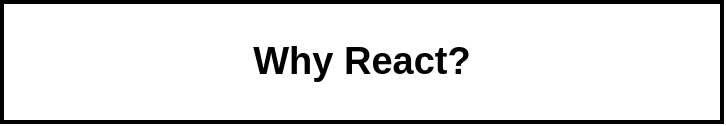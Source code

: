 <mxfile>
    <diagram id="abf40c51-50ac-0596-9bb7-4c8088948c1f" name="00 - react">
        <mxGraphModel dx="1060" dy="459" grid="1" gridSize="10" guides="1" tooltips="1" connect="1" arrows="1" fold="1" page="1" pageScale="1" pageWidth="1100" pageHeight="850" background="#ffffff" math="0" shadow="0">
            <root>
                <mxCell id="0"/>
                <mxCell id="1" parent="0"/>
                <mxCell id="2" value="Why React?" style="rounded=0;whiteSpace=wrap;html=1;shadow=0;labelBackgroundColor=none;strokeColor=#000000;strokeWidth=2;fillColor=#ffffff;fontSize=19;fontColor=#000000;align=center;fontStyle=1" parent="1" vertex="1">
                    <mxGeometry x="370" y="250" width="360" height="60" as="geometry"/>
                </mxCell>
            </root>
        </mxGraphModel>
    </diagram>
    <diagram id="aa705ff3-b404-13d0-36ba-35d2e2f81f45" name="02 - traditional">
        <mxGraphModel dx="1060" dy="459" grid="1" gridSize="10" guides="1" tooltips="1" connect="1" arrows="1" fold="1" page="1" pageScale="1" pageWidth="1100" pageHeight="850" background="#ffffff" math="0" shadow="0">
            <root>
                <mxCell id="0"/>
                <mxCell id="1" parent="0"/>
                <mxCell id="2" value="" style="strokeWidth=1;shadow=0;dashed=0;align=center;html=1;shape=mxgraph.mockup.containers.browserWindow;rSize=0;fillColor=#ffffff;strokeColor=#666666;mainText=,;recursiveResize=0;rounded=0;labelBackgroundColor=none;fontSize=18;fontColor=#000000;" parent="1" vertex="1">
                    <mxGeometry x="134" y="262" width="395" height="267" as="geometry"/>
                </mxCell>
                <mxCell id="3" value="Page 1" style="strokeWidth=1;shadow=0;dashed=0;align=center;html=1;shape=mxgraph.mockup.containers.anchor;fontSize=17;fontColor=#666666;align=left;" parent="2" vertex="1">
                    <mxGeometry x="60" y="12" width="110" height="26" as="geometry"/>
                </mxCell>
                <mxCell id="4" value="https://www.draw.io" style="strokeWidth=1;shadow=0;dashed=0;align=center;html=1;shape=mxgraph.mockup.containers.anchor;rSize=0;fontSize=17;fontColor=#666666;align=left;" parent="2" vertex="1">
                    <mxGeometry x="130" y="60" width="250" height="26" as="geometry"/>
                </mxCell>
                <mxCell id="5" value="Click Here to add Todo" style="rounded=0;whiteSpace=wrap;html=1;shadow=0;labelBackgroundColor=none;strokeColor=#000000;strokeWidth=2;fillColor=#ffffff;fontSize=18;fontColor=#000000;align=center;" parent="2" vertex="1">
                    <mxGeometry x="40" y="210" width="190" height="27" as="geometry"/>
                </mxCell>
                <mxCell id="6" value="My Application" style="text;html=1;strokeColor=none;fillColor=none;align=center;verticalAlign=middle;whiteSpace=wrap;rounded=0;shadow=0;labelBackgroundColor=none;fontSize=18;fontColor=#000000;fontStyle=1" parent="2" vertex="1">
                    <mxGeometry x="40" y="124" width="150" height="20" as="geometry"/>
                </mxCell>
                <mxCell id="7" value="Todo list" style="text;html=1;strokeColor=none;fillColor=none;align=center;verticalAlign=middle;whiteSpace=wrap;rounded=0;shadow=0;labelBackgroundColor=none;fontSize=13;fontColor=#000000;" parent="2" vertex="1">
                    <mxGeometry x="40" y="157" width="140" height="20" as="geometry"/>
                </mxCell>
                <mxCell id="16" style="edgeStyle=orthogonalEdgeStyle;rounded=0;html=1;exitX=0;exitY=0.25;startArrow=none;startFill=0;endArrow=classic;endFill=1;jettySize=auto;orthogonalLoop=1;strokeColor=#000000;strokeWidth=3;fontSize=20;fontColor=#000000;" parent="1" source="9" edge="1">
                    <mxGeometry relative="1" as="geometry">
                        <mxPoint x="530" y="356.4" as="targetPoint"/>
                    </mxGeometry>
                </mxCell>
                <mxCell id="18" style="edgeStyle=orthogonalEdgeStyle;rounded=0;html=1;exitX=0;exitY=0.75;entryX=1.015;entryY=0.788;entryPerimeter=0;startArrow=classic;startFill=1;endArrow=none;endFill=0;jettySize=auto;orthogonalLoop=1;strokeColor=#000000;strokeWidth=3;fontSize=20;fontColor=#000000;" parent="1" source="9" target="2" edge="1">
                    <mxGeometry relative="1" as="geometry"/>
                </mxCell>
                <mxCell id="21" style="edgeStyle=orthogonalEdgeStyle;rounded=0;html=1;exitX=1;exitY=0.75;entryX=0;entryY=0.75;startArrow=none;startFill=0;endArrow=classic;endFill=1;jettySize=auto;orthogonalLoop=1;strokeColor=#000000;strokeWidth=3;fontSize=20;fontColor=#000000;" parent="1" source="9" target="20" edge="1">
                    <mxGeometry relative="1" as="geometry"/>
                </mxCell>
                <mxCell id="9" value="Server" style="rounded=0;whiteSpace=wrap;html=1;shadow=0;labelBackgroundColor=none;strokeColor=#000000;strokeWidth=2;fillColor=#ffffff;fontSize=18;fontColor=#000000;align=center;" parent="1" vertex="1">
                    <mxGeometry x="750" y="299" width="100" height="231" as="geometry"/>
                </mxCell>
                <mxCell id="15" value="HTML Doc&lt;br&gt;JS Assets" style="rounded=0;whiteSpace=wrap;html=1;shadow=0;labelBackgroundColor=none;strokeColor=#000000;strokeWidth=2;fillColor=#ffffff;fontSize=13;fontColor=#000000;align=center;" parent="1" vertex="1">
                    <mxGeometry x="590" y="325" width="120" height="30" as="geometry"/>
                </mxCell>
                <mxCell id="19" value="Form submittal" style="rounded=0;whiteSpace=wrap;html=1;shadow=0;labelBackgroundColor=none;strokeColor=#000000;strokeWidth=2;fillColor=#ffffff;fontSize=13;fontColor=#000000;align=center;" parent="1" vertex="1">
                    <mxGeometry x="590" y="442" width="120" height="30" as="geometry"/>
                </mxCell>
                <mxCell id="20" value="Database" style="rounded=0;whiteSpace=wrap;html=1;shadow=0;labelBackgroundColor=none;strokeColor=#000000;strokeWidth=2;fillColor=#ffffff;fontSize=18;fontColor=#000000;align=center;" parent="1" vertex="1">
                    <mxGeometry x="920" y="299" width="100" height="231" as="geometry"/>
                </mxCell>
                <mxCell id="22" value="Traditional Architecture" style="text;html=1;strokeColor=#6c8ebf;fillColor=#dae8fc;align=center;verticalAlign=middle;whiteSpace=wrap;rounded=0;shadow=0;labelBackgroundColor=none;fontSize=19;fontColor=#000000;fontStyle=1" parent="1" vertex="1">
                    <mxGeometry x="450" y="210" width="290" height="30" as="geometry"/>
                </mxCell>
            </root>
        </mxGraphModel>
    </diagram>
    <diagram id="d800df99-8446-0823-6d91-2925f7ecea91" name="01 - arch">
        <mxGraphModel dx="1060" dy="459" grid="1" gridSize="10" guides="1" tooltips="1" connect="1" arrows="1" fold="1" page="1" pageScale="1" pageWidth="1100" pageHeight="850" background="#ffffff" math="0" shadow="0">
            <root>
                <mxCell id="0"/>
                <mxCell id="1" parent="0"/>
                <mxCell id="2" value="" style="strokeWidth=1;shadow=0;dashed=0;align=center;html=1;shape=mxgraph.mockup.containers.browserWindow;rSize=0;fillColor=#ffffff;strokeColor=#666666;mainText=,;recursiveResize=0;rounded=0;labelBackgroundColor=none;fontSize=18;fontColor=#000000;" parent="1" vertex="1">
                    <mxGeometry x="30" y="393" width="395" height="267" as="geometry"/>
                </mxCell>
                <mxCell id="3" value="Page 1" style="strokeWidth=1;shadow=0;dashed=0;align=center;html=1;shape=mxgraph.mockup.containers.anchor;fontSize=17;fontColor=#666666;align=left;" parent="2" vertex="1">
                    <mxGeometry x="60" y="12" width="110" height="26" as="geometry"/>
                </mxCell>
                <mxCell id="4" value="https://www.draw.io" style="strokeWidth=1;shadow=0;dashed=0;align=center;html=1;shape=mxgraph.mockup.containers.anchor;rSize=0;fontSize=17;fontColor=#666666;align=left;" parent="2" vertex="1">
                    <mxGeometry x="130" y="60" width="250" height="26" as="geometry"/>
                </mxCell>
                <mxCell id="19" value="Click Here to Enter" style="rounded=0;whiteSpace=wrap;html=1;shadow=0;labelBackgroundColor=none;strokeColor=#000000;strokeWidth=2;fillColor=#ffffff;fontSize=18;fontColor=#000000;align=center;" parent="2" vertex="1">
                    <mxGeometry x="40" y="210" width="190" height="27" as="geometry"/>
                </mxCell>
                <mxCell id="20" value="Lottery Contract!" style="text;html=1;strokeColor=none;fillColor=none;align=center;verticalAlign=middle;whiteSpace=wrap;rounded=0;shadow=0;labelBackgroundColor=none;fontSize=18;fontColor=#000000;fontStyle=1" parent="2" vertex="1">
                    <mxGeometry x="40" y="124" width="150" height="20" as="geometry"/>
                </mxCell>
                <mxCell id="27" value="Enter to win big money!" style="text;html=1;strokeColor=none;fillColor=none;align=center;verticalAlign=middle;whiteSpace=wrap;rounded=0;shadow=0;labelBackgroundColor=none;fontSize=13;fontColor=#000000;" parent="2" vertex="1">
                    <mxGeometry x="40" y="157" width="140" height="20" as="geometry"/>
                </mxCell>
                <mxCell id="28" value="&lt;div&gt;web3&lt;/div&gt;" style="rounded=0;whiteSpace=wrap;html=1;shadow=0;labelBackgroundColor=none;strokeColor=#000000;strokeWidth=2;fillColor=#ffffff;fontSize=18;fontColor=#000000;align=center;" parent="2" vertex="1">
                    <mxGeometry x="300" y="194" width="95" height="37" as="geometry"/>
                </mxCell>
                <mxCell id="16" style="edgeStyle=orthogonalEdgeStyle;rounded=0;html=1;exitX=0;exitY=0.5;entryX=1.008;entryY=0.251;entryPerimeter=0;startArrow=none;startFill=0;endArrow=classic;endFill=1;jettySize=auto;orthogonalLoop=1;strokeColor=#000000;strokeWidth=3;fontSize=18;fontColor=#000000;" parent="1" source="8" target="2" edge="1">
                    <mxGeometry relative="1" as="geometry"/>
                </mxCell>
                <mxCell id="8" value="Server" style="rounded=0;whiteSpace=wrap;html=1;shadow=0;labelBackgroundColor=none;strokeColor=#000000;strokeWidth=2;fillColor=#ffffff;fontSize=18;fontColor=#000000;align=center;" parent="1" vertex="1">
                    <mxGeometry x="690" y="430" width="140" height="60" as="geometry"/>
                </mxCell>
                <mxCell id="18" value="Ethereum Network" style="rounded=0;whiteSpace=wrap;html=1;shadow=0;labelBackgroundColor=none;strokeColor=#000000;strokeWidth=2;fillColor=#ffffff;fontSize=18;fontColor=#000000;align=center;" parent="1" vertex="1">
                    <mxGeometry x="690" y="575" width="140" height="60" as="geometry"/>
                </mxCell>
                <mxCell id="22" style="edgeStyle=orthogonalEdgeStyle;rounded=0;html=1;exitX=1;exitY=0.5;startArrow=none;startFill=0;endArrow=classic;endFill=1;jettySize=auto;orthogonalLoop=1;strokeColor=#000000;strokeWidth=3;fontSize=18;fontColor=#000000;" parent="1" source="21" target="18" edge="1">
                    <mxGeometry relative="1" as="geometry"/>
                </mxCell>
                <mxCell id="24" value="Transaction" style="text;html=1;resizable=0;points=[];align=center;verticalAlign=middle;labelBackgroundColor=#ffffff;fontSize=13;fontColor=#000000;" parent="22" vertex="1" connectable="0">
                    <mxGeometry x="0.002" y="-8" relative="1" as="geometry">
                        <mxPoint x="-6" y="1" as="offset"/>
                    </mxGeometry>
                </mxCell>
                <mxCell id="21" value="Metamask&lt;div&gt;&lt;br&gt;&lt;/div&gt;&lt;div&gt;&lt;br&gt;&lt;/div&gt;" style="rounded=0;whiteSpace=wrap;html=1;shadow=0;labelBackgroundColor=none;strokeColor=#000000;strokeWidth=2;fillColor=#ffffff;fontSize=18;fontColor=#000000;align=center;" parent="1" vertex="1">
                    <mxGeometry x="425" y="570" width="145" height="70" as="geometry"/>
                </mxCell>
                <mxCell id="23" value="Public/Private Keys" style="rounded=0;whiteSpace=wrap;html=1;shadow=0;labelBackgroundColor=none;strokeColor=#6c8ebf;strokeWidth=2;fillColor=#dae8fc;fontSize=13;fontColor=#000000;align=center;" parent="1" vertex="1">
                    <mxGeometry x="438" y="610" width="120" height="20" as="geometry"/>
                </mxCell>
                <mxCell id="26" value="HTML Doc&lt;br&gt;JS Assets" style="rounded=0;whiteSpace=wrap;html=1;shadow=0;labelBackgroundColor=none;strokeColor=#000000;strokeWidth=2;fillColor=#ffffff;fontSize=13;fontColor=#000000;align=center;" parent="1" vertex="1">
                    <mxGeometry x="510" y="428" width="120" height="30" as="geometry"/>
                </mxCell>
                <mxCell id="29" value="Ethereum Architecture" style="text;html=1;strokeColor=#6c8ebf;fillColor=#dae8fc;align=center;verticalAlign=middle;whiteSpace=wrap;rounded=0;shadow=0;labelBackgroundColor=none;fontSize=19;fontColor=#000000;fontStyle=1" parent="1" vertex="1">
                    <mxGeometry x="370" y="350" width="290" height="30" as="geometry"/>
                </mxCell>
                <mxCell id="30" value="Reading from the block chain can be done on the server" style="text;html=1;strokeColor=none;fillColor=none;align=center;verticalAlign=middle;whiteSpace=wrap;rounded=0;shadow=0;labelBackgroundColor=none;fontSize=19;fontColor=#000000;fontStyle=2" parent="1" vertex="1">
                    <mxGeometry x="850" y="438" width="132" height="30" as="geometry"/>
                </mxCell>
                <mxCell id="31" value="Writing data to blockchain *must* be done from the client" style="text;html=1;strokeColor=none;fillColor=none;align=center;verticalAlign=middle;whiteSpace=wrap;rounded=0;shadow=0;labelBackgroundColor=none;fontSize=19;fontColor=#000000;fontStyle=2" parent="1" vertex="1">
                    <mxGeometry x="500" y="660" width="266" height="30" as="geometry"/>
                </mxCell>
            </root>
        </mxGraphModel>
    </diagram>
    <diagram id="c4b35f6a-55ff-1e3d-aedb-c3ee9104c923" name="04 - appendix">
        <mxGraphModel dx="1060" dy="459" grid="1" gridSize="10" guides="1" tooltips="1" connect="1" arrows="1" fold="1" page="1" pageScale="1" pageWidth="1100" pageHeight="850" background="#ffffff" math="0" shadow="0">
            <root>
                <mxCell id="0"/>
                <mxCell id="1" parent="0"/>
                <mxCell id="4" style="edgeStyle=orthogonalEdgeStyle;rounded=0;html=1;exitX=0.5;exitY=1;startArrow=none;startFill=0;endArrow=classic;endFill=1;jettySize=auto;orthogonalLoop=1;strokeColor=#000000;strokeWidth=3;fontSize=20;fontColor=#000000;" parent="1" source="2" target="3" edge="1">
                    <mxGeometry relative="1" as="geometry"/>
                </mxCell>
                <mxCell id="2" value="Not familiar with React?" style="rounded=0;whiteSpace=wrap;html=1;shadow=0;labelBackgroundColor=none;strokeColor=#000000;strokeWidth=2;fillColor=#ffffff;fontSize=20;fontColor=#000000;align=center;fontStyle=1" parent="1" vertex="1">
                    <mxGeometry x="390" y="230" width="320" height="60" as="geometry"/>
                </mxCell>
                <mxCell id="3" value="Go to the appendix section at the end of the course and get a quick introduction" style="rounded=0;whiteSpace=wrap;html=1;shadow=0;labelBackgroundColor=none;strokeColor=#000000;strokeWidth=2;fillColor=#ffffff;fontSize=20;fontColor=#000000;align=center;fontStyle=1" parent="1" vertex="1">
                    <mxGeometry x="370" y="340" width="360" height="110" as="geometry"/>
                </mxCell>
            </root>
        </mxGraphModel>
    </diagram>
    <diagram id="90cad8df-1245-28db-6a00-687256755c5a" name="05 - lottery">
        <mxGraphModel dx="1060" dy="459" grid="1" gridSize="10" guides="1" tooltips="1" connect="1" arrows="1" fold="1" page="1" pageScale="1" pageWidth="1100" pageHeight="850" background="#ffffff" math="0" shadow="0">
            <root>
                <mxCell id="0"/>
                <mxCell id="1" parent="0"/>
                <mxCell id="2" value="" style="strokeWidth=1;shadow=0;dashed=0;align=center;html=1;shape=mxgraph.mockup.containers.browserWindow;rSize=0;fillColor=#ffffff;strokeColor=#666666;mainText=,;recursiveResize=0;rounded=0;labelBackgroundColor=none;fontSize=18;fontColor=#000000;" parent="1" vertex="1">
                    <mxGeometry x="280" y="212" width="510" height="428" as="geometry"/>
                </mxCell>
                <mxCell id="3" value="Page 1" style="strokeWidth=1;shadow=0;dashed=0;align=center;html=1;shape=mxgraph.mockup.containers.anchor;fontSize=17;fontColor=#666666;align=left;" parent="2" vertex="1">
                    <mxGeometry x="60" y="12" width="110" height="26" as="geometry"/>
                </mxCell>
                <mxCell id="4" value="https://www.draw.io" style="strokeWidth=1;shadow=0;dashed=0;align=center;html=1;shape=mxgraph.mockup.containers.anchor;rSize=0;fontSize=17;fontColor=#666666;align=left;" parent="2" vertex="1">
                    <mxGeometry x="130" y="60" width="250" height="26" as="geometry"/>
                </mxCell>
                <mxCell id="6" value="Lottery Contract!" style="text;html=1;strokeColor=none;fillColor=none;align=center;verticalAlign=middle;whiteSpace=wrap;rounded=0;shadow=0;labelBackgroundColor=none;fontSize=18;fontColor=#000000;fontStyle=1" parent="2" vertex="1">
                    <mxGeometry x="40" y="124" width="150" height="20" as="geometry"/>
                </mxCell>
                <mxCell id="7" value="This contract is managed by 0x018ab8e8c991" style="text;html=1;strokeColor=none;fillColor=none;align=left;verticalAlign=middle;whiteSpace=wrap;rounded=0;shadow=0;labelBackgroundColor=none;fontSize=13;fontColor=#000000;" parent="2" vertex="1">
                    <mxGeometry x="38" y="157" width="280" height="20" as="geometry"/>
                </mxCell>
                <mxCell id="9" value="There are currently 12 people entered, competing to win 3.395 ether!" style="text;html=1;strokeColor=none;fillColor=none;align=left;verticalAlign=middle;whiteSpace=wrap;rounded=0;shadow=0;labelBackgroundColor=none;fontSize=13;fontColor=#000000;" parent="2" vertex="1">
                    <mxGeometry x="40" y="180" width="310" height="20" as="geometry"/>
                </mxCell>
                <mxCell id="10" value="Want to try your luck?" style="text;html=1;strokeColor=none;fillColor=none;align=left;verticalAlign=middle;whiteSpace=wrap;rounded=0;shadow=0;labelBackgroundColor=none;fontSize=13;fontColor=#000000;fontStyle=1" parent="2" vertex="1">
                    <mxGeometry x="40" y="218" width="310" height="20" as="geometry"/>
                </mxCell>
                <mxCell id="11" value="Amount of ether to enter" style="text;html=1;strokeColor=none;fillColor=none;align=left;verticalAlign=middle;whiteSpace=wrap;rounded=0;shadow=0;labelBackgroundColor=none;fontSize=13;fontColor=#000000;" parent="2" vertex="1">
                    <mxGeometry x="60" y="248" width="150" height="20" as="geometry"/>
                </mxCell>
                <mxCell id="12" value="1.0" style="rounded=0;whiteSpace=wrap;html=1;shadow=0;labelBackgroundColor=none;strokeColor=#000000;strokeWidth=2;fillColor=#ffffff;fontSize=13;fontColor=#000000;align=left;" parent="2" vertex="1">
                    <mxGeometry x="210" y="248" width="100" height="22" as="geometry"/>
                </mxCell>
                <mxCell id="13" value="Enter" style="rounded=0;whiteSpace=wrap;html=1;shadow=0;labelBackgroundColor=none;strokeColor=#000000;strokeWidth=2;fillColor=#ffffff;fontSize=13;fontColor=#000000;align=center;fontStyle=1" parent="2" vertex="1">
                    <mxGeometry x="60" y="278" width="100" height="22" as="geometry"/>
                </mxCell>
                <mxCell id="14" value="Time to pick a winner?" style="text;html=1;strokeColor=none;fillColor=none;align=left;verticalAlign=middle;whiteSpace=wrap;rounded=0;shadow=0;labelBackgroundColor=none;fontSize=13;fontColor=#000000;fontStyle=1" parent="2" vertex="1">
                    <mxGeometry x="40" y="318" width="310" height="20" as="geometry"/>
                </mxCell>
                <mxCell id="16" value="Pick Winner" style="rounded=0;whiteSpace=wrap;html=1;shadow=0;labelBackgroundColor=none;strokeColor=#000000;strokeWidth=2;fillColor=#ffffff;fontSize=13;fontColor=#000000;align=center;fontStyle=1" parent="2" vertex="1">
                    <mxGeometry x="60" y="348" width="100" height="22" as="geometry"/>
                </mxCell>
                <mxCell id="17" value="0xef188ba75737 has won!" style="text;html=1;strokeColor=none;fillColor=none;align=center;verticalAlign=middle;whiteSpace=wrap;rounded=0;shadow=0;labelBackgroundColor=none;fontSize=13;fontColor=#000000;fontStyle=1" parent="2" vertex="1">
                    <mxGeometry x="38" y="388" width="162" height="20" as="geometry"/>
                </mxCell>
            </root>
        </mxGraphModel>
    </diagram>
    <diagram name="05 - anno" id="37f09baf-65a2-4ad7-6f9c-43669b127f20">
        <mxGraphModel dx="1060" dy="459" grid="1" gridSize="10" guides="1" tooltips="1" connect="1" arrows="1" fold="1" page="1" pageScale="1" pageWidth="1100" pageHeight="850" background="#ffffff" math="0" shadow="0">
            <root>
                <mxCell id="0"/>
                <mxCell id="1" parent="0"/>
                <mxCell id="2" value="" style="strokeWidth=1;shadow=0;dashed=0;align=center;html=1;shape=mxgraph.mockup.containers.browserWindow;rSize=0;fillColor=#ffffff;strokeColor=#666666;mainText=,;recursiveResize=0;rounded=0;labelBackgroundColor=none;fontSize=18;fontColor=#000000;" parent="1" vertex="1">
                    <mxGeometry x="365" y="216" width="510" height="428" as="geometry"/>
                </mxCell>
                <mxCell id="3" value="Page 1" style="strokeWidth=1;shadow=0;dashed=0;align=center;html=1;shape=mxgraph.mockup.containers.anchor;fontSize=17;fontColor=#666666;align=left;" parent="2" vertex="1">
                    <mxGeometry x="60" y="12" width="110" height="26" as="geometry"/>
                </mxCell>
                <mxCell id="4" value="https://www.draw.io" style="strokeWidth=1;shadow=0;dashed=0;align=center;html=1;shape=mxgraph.mockup.containers.anchor;rSize=0;fontSize=17;fontColor=#666666;align=left;" parent="2" vertex="1">
                    <mxGeometry x="130" y="60" width="250" height="26" as="geometry"/>
                </mxCell>
                <mxCell id="5" value="Lottery Contract!" style="text;html=1;strokeColor=none;fillColor=none;align=center;verticalAlign=middle;whiteSpace=wrap;rounded=0;shadow=0;labelBackgroundColor=none;fontSize=18;fontColor=#000000;fontStyle=1" parent="2" vertex="1">
                    <mxGeometry x="40" y="124" width="150" height="20" as="geometry"/>
                </mxCell>
                <mxCell id="6" value="This contract is managed by 0x018ab8e8c991" style="text;html=1;strokeColor=none;fillColor=none;align=left;verticalAlign=middle;whiteSpace=wrap;rounded=0;shadow=0;labelBackgroundColor=none;fontSize=13;fontColor=#000000;" parent="2" vertex="1">
                    <mxGeometry x="38" y="157" width="280" height="20" as="geometry"/>
                </mxCell>
                <mxCell id="7" value="There are currently 12 people entered, competing to win 3.395 ether!" style="text;html=1;strokeColor=none;fillColor=none;align=left;verticalAlign=middle;whiteSpace=wrap;rounded=0;shadow=0;labelBackgroundColor=none;fontSize=13;fontColor=#000000;" parent="2" vertex="1">
                    <mxGeometry x="40" y="180" width="310" height="20" as="geometry"/>
                </mxCell>
                <mxCell id="8" value="Want to try your luck?" style="text;html=1;strokeColor=none;fillColor=none;align=left;verticalAlign=middle;whiteSpace=wrap;rounded=0;shadow=0;labelBackgroundColor=none;fontSize=13;fontColor=#000000;fontStyle=1" parent="2" vertex="1">
                    <mxGeometry x="40" y="218" width="310" height="20" as="geometry"/>
                </mxCell>
                <mxCell id="9" value="Amount of ether to enter" style="text;html=1;strokeColor=none;fillColor=none;align=left;verticalAlign=middle;whiteSpace=wrap;rounded=0;shadow=0;labelBackgroundColor=none;fontSize=13;fontColor=#000000;" parent="2" vertex="1">
                    <mxGeometry x="60" y="248" width="150" height="20" as="geometry"/>
                </mxCell>
                <mxCell id="10" value="1.0" style="rounded=0;whiteSpace=wrap;html=1;shadow=0;labelBackgroundColor=none;strokeColor=#000000;strokeWidth=2;fillColor=#ffffff;fontSize=13;fontColor=#000000;align=left;" parent="2" vertex="1">
                    <mxGeometry x="210" y="248" width="100" height="22" as="geometry"/>
                </mxCell>
                <mxCell id="11" value="Enter" style="rounded=0;whiteSpace=wrap;html=1;shadow=0;labelBackgroundColor=none;strokeColor=#000000;strokeWidth=2;fillColor=#ffffff;fontSize=13;fontColor=#000000;align=center;fontStyle=1" parent="2" vertex="1">
                    <mxGeometry x="60" y="278" width="100" height="22" as="geometry"/>
                </mxCell>
                <mxCell id="12" value="Time to pick a winner?" style="text;html=1;strokeColor=none;fillColor=none;align=left;verticalAlign=middle;whiteSpace=wrap;rounded=0;shadow=0;labelBackgroundColor=none;fontSize=13;fontColor=#000000;fontStyle=1" parent="2" vertex="1">
                    <mxGeometry x="40" y="318" width="310" height="20" as="geometry"/>
                </mxCell>
                <mxCell id="13" value="Pick Winner" style="rounded=0;whiteSpace=wrap;html=1;shadow=0;labelBackgroundColor=none;strokeColor=#000000;strokeWidth=2;fillColor=#ffffff;fontSize=13;fontColor=#000000;align=center;fontStyle=1" parent="2" vertex="1">
                    <mxGeometry x="60" y="348" width="100" height="22" as="geometry"/>
                </mxCell>
                <mxCell id="14" value="0xef188ba75737 has won!" style="text;html=1;strokeColor=none;fillColor=none;align=center;verticalAlign=middle;whiteSpace=wrap;rounded=0;shadow=0;labelBackgroundColor=none;fontSize=13;fontColor=#000000;fontStyle=1" parent="2" vertex="1">
                    <mxGeometry x="38" y="388" width="162" height="20" as="geometry"/>
                </mxCell>
                <mxCell id="16" style="edgeStyle=orthogonalEdgeStyle;rounded=0;html=1;exitX=1;exitY=0.5;entryX=0;entryY=0.25;startArrow=none;startFill=0;endArrow=classic;endFill=1;jettySize=auto;orthogonalLoop=1;strokeColor=#000000;strokeWidth=3;fontSize=13;fontColor=#000000;" parent="1" source="15" target="7" edge="1">
                    <mxGeometry relative="1" as="geometry"/>
                </mxCell>
                <mxCell id="15" value="Retrieve information through calls to the contract" style="text;html=1;strokeColor=none;fillColor=none;align=center;verticalAlign=middle;whiteSpace=wrap;rounded=0;shadow=0;labelBackgroundColor=none;fontSize=13;fontColor=#FF0000;" parent="1" vertex="1">
                    <mxGeometry x="235" y="330" width="100" height="61" as="geometry"/>
                </mxCell>
                <mxCell id="18" style="edgeStyle=orthogonalEdgeStyle;rounded=0;html=1;exitX=1;exitY=0.5;entryX=0;entryY=0.5;startArrow=none;startFill=0;endArrow=classic;endFill=1;jettySize=auto;orthogonalLoop=1;strokeColor=#000000;strokeWidth=3;fontSize=13;fontColor=#000000;" parent="1" source="17" target="11" edge="1">
                    <mxGeometry relative="1" as="geometry"/>
                </mxCell>
                <mxCell id="17" value="'Send' to the 'enter' function" style="text;html=1;strokeColor=none;fillColor=none;align=center;verticalAlign=middle;whiteSpace=wrap;rounded=0;shadow=0;labelBackgroundColor=none;fontSize=13;fontColor=#FF0000;" parent="1" vertex="1">
                    <mxGeometry x="225" y="430" width="100" height="61" as="geometry"/>
                </mxCell>
                <mxCell id="20" style="edgeStyle=orthogonalEdgeStyle;rounded=0;html=1;exitX=1;exitY=0.5;entryX=0;entryY=0.5;startArrow=none;startFill=0;endArrow=classic;endFill=1;jettySize=auto;orthogonalLoop=1;strokeColor=#000000;strokeWidth=3;fontSize=13;fontColor=#000000;" parent="1" source="19" target="13" edge="1">
                    <mxGeometry relative="1" as="geometry"/>
                </mxCell>
                <mxCell id="19" value="'Send' to the 'pickWinner' function" style="text;html=1;strokeColor=none;fillColor=none;align=center;verticalAlign=middle;whiteSpace=wrap;rounded=0;shadow=0;labelBackgroundColor=none;fontSize=13;fontColor=#FF0000;" parent="1" vertex="1">
                    <mxGeometry x="225" y="505" width="100" height="61" as="geometry"/>
                </mxCell>
                <mxCell id="22" style="edgeStyle=orthogonalEdgeStyle;rounded=0;html=1;exitX=1;exitY=0.5;entryX=0;entryY=0.5;startArrow=none;startFill=0;endArrow=classic;endFill=1;jettySize=auto;orthogonalLoop=1;strokeColor=#000000;strokeWidth=3;fontSize=13;fontColor=#000000;" parent="1" source="21" target="14" edge="1">
                    <mxGeometry relative="1" as="geometry"/>
                </mxCell>
                <mxCell id="21" value="Status text area" style="text;html=1;strokeColor=none;fillColor=none;align=center;verticalAlign=middle;whiteSpace=wrap;rounded=0;shadow=0;labelBackgroundColor=none;fontSize=13;fontColor=#FF0000;" parent="1" vertex="1">
                    <mxGeometry x="235" y="583" width="100" height="61" as="geometry"/>
                </mxCell>
            </root>
        </mxGraphModel>
    </diagram>
    <diagram id="2c502750-e113-0e77-9657-3a4d369d8f7b" name="06 - injected web3">
        <mxGraphModel dx="1060" dy="459" grid="1" gridSize="10" guides="1" tooltips="1" connect="1" arrows="1" fold="1" page="1" pageScale="1" pageWidth="1100" pageHeight="850" background="#ffffff" math="0" shadow="0">
            <root>
                <mxCell id="0"/>
                <mxCell id="1" parent="0"/>
                <mxCell id="2" value="" style="strokeWidth=1;shadow=0;dashed=0;align=center;html=1;shape=mxgraph.mockup.containers.browserWindow;rSize=0;fillColor=#ffffff;strokeColor=#666666;mainText=,;recursiveResize=0;rounded=0;labelBackgroundColor=none;fontSize=13;fontColor=#FF0000;" parent="1" vertex="1">
                    <mxGeometry x="90" y="131" width="290" height="379" as="geometry"/>
                </mxCell>
                <mxCell id="3" value="Page 1" style="strokeWidth=1;shadow=0;dashed=0;align=center;html=1;shape=mxgraph.mockup.containers.anchor;fontSize=17;fontColor=#666666;align=left;" parent="2" vertex="1">
                    <mxGeometry x="60" y="12" width="110" height="26" as="geometry"/>
                </mxCell>
                <mxCell id="4" value="https://www.draw.io" style="strokeWidth=1;shadow=0;dashed=0;align=center;html=1;shape=mxgraph.mockup.containers.anchor;rSize=0;fontSize=17;fontColor=#666666;align=left;" parent="2" vertex="1">
                    <mxGeometry x="130" y="60" width="250" height="26" as="geometry"/>
                </mxCell>
                <mxCell id="8" style="edgeStyle=orthogonalEdgeStyle;rounded=0;html=1;exitX=0;exitY=0.5;entryX=1;entryY=0.5;startArrow=none;startFill=0;endArrow=classic;endFill=1;jettySize=auto;orthogonalLoop=1;strokeColor=#000000;strokeWidth=3;fontSize=20;fontColor=#000000;" parent="1" source="5" target="6" edge="1">
                    <mxGeometry relative="1" as="geometry"/>
                </mxCell>
                <mxCell id="5" value="Metamask" style="rounded=0;whiteSpace=wrap;html=1;shadow=0;labelBackgroundColor=none;strokeColor=#000000;strokeWidth=2;fillColor=#ffffff;fontSize=20;fontColor=#000000;align=center;" parent="1" vertex="1">
                    <mxGeometry x="650" y="257" width="160" height="89" as="geometry"/>
                </mxCell>
                <mxCell id="10" style="edgeStyle=orthogonalEdgeStyle;rounded=0;html=1;exitX=0;exitY=0.5;entryX=1;entryY=0.5;startArrow=none;startFill=0;endArrow=classic;endFill=1;jettySize=auto;orthogonalLoop=1;strokeColor=#000000;strokeWidth=3;fontSize=20;fontColor=#000000;" parent="1" source="6" edge="1">
                    <mxGeometry relative="1" as="geometry">
                        <mxPoint x="350" y="301.8" as="targetPoint"/>
                    </mxGeometry>
                </mxCell>
                <mxCell id="6" value="&lt;br&gt;&lt;br&gt;web3 v0.20" style="rounded=0;whiteSpace=wrap;html=1;shadow=0;labelBackgroundColor=none;strokeColor=#000000;strokeWidth=2;fillColor=#ffffff;fontSize=20;fontColor=#000000;align=center;" parent="1" vertex="1">
                    <mxGeometry x="440" y="257" width="160" height="89" as="geometry"/>
                </mxCell>
                <mxCell id="11" value="Rinkeby" style="rounded=0;whiteSpace=wrap;html=1;shadow=0;labelBackgroundColor=none;strokeColor=#000000;strokeWidth=2;fillColor=#ffffff;fontSize=20;fontColor=#000000;align=center;" parent="1" vertex="1">
                    <mxGeometry x="440" y="126" width="160" height="65" as="geometry"/>
                </mxCell>
                <mxCell id="13" style="edgeStyle=orthogonalEdgeStyle;rounded=0;html=1;exitX=0.5;exitY=0;startArrow=none;startFill=0;endArrow=classic;endFill=1;jettySize=auto;orthogonalLoop=1;strokeColor=#000000;strokeWidth=3;fontSize=20;fontColor=#000000;" parent="1" source="12" target="11" edge="1">
                    <mxGeometry relative="1" as="geometry"/>
                </mxCell>
                <mxCell id="12" value="Provider" style="rounded=0;whiteSpace=wrap;html=1;shadow=0;labelBackgroundColor=none;strokeColor=#000000;strokeWidth=2;fillColor=#ffffff;fontSize=20;fontColor=#000000;align=center;" parent="1" vertex="1">
                    <mxGeometry x="460" y="257" width="120" height="44" as="geometry"/>
                </mxCell>
                <mxCell id="16" style="edgeStyle=orthogonalEdgeStyle;rounded=0;html=1;exitX=0;exitY=0.5;entryX=1;entryY=0.5;startArrow=none;startFill=0;endArrow=classic;endFill=1;jettySize=auto;orthogonalLoop=1;strokeColor=#000000;strokeWidth=3;fontSize=20;fontColor=#000000;" parent="1" source="14" target="15" edge="1">
                    <mxGeometry relative="1" as="geometry"/>
                </mxCell>
                <mxCell id="14" value="Our App" style="rounded=0;whiteSpace=wrap;html=1;shadow=0;labelBackgroundColor=none;strokeColor=#000000;strokeWidth=2;fillColor=#ffffff;fontSize=20;fontColor=#000000;align=center;" parent="1" vertex="1">
                    <mxGeometry x="650" y="401" width="160" height="89" as="geometry"/>
                </mxCell>
                <mxCell id="17" style="edgeStyle=orthogonalEdgeStyle;rounded=0;html=1;exitX=0;exitY=0.5;entryX=0.93;entryY=0.828;entryPerimeter=0;startArrow=none;startFill=0;endArrow=classic;endFill=1;jettySize=auto;orthogonalLoop=1;strokeColor=#000000;strokeWidth=3;fontSize=20;fontColor=#000000;" parent="1" source="15" target="2" edge="1">
                    <mxGeometry relative="1" as="geometry"/>
                </mxCell>
                <mxCell id="15" value="&lt;br&gt;&lt;br&gt;web3 v1.0" style="rounded=0;whiteSpace=wrap;html=1;shadow=0;labelBackgroundColor=none;strokeColor=#000000;strokeWidth=2;fillColor=#ffffff;fontSize=20;fontColor=#000000;align=center;" parent="1" vertex="1">
                    <mxGeometry x="440" y="401" width="160" height="89" as="geometry"/>
                </mxCell>
                <mxCell id="20" style="edgeStyle=orthogonalEdgeStyle;rounded=0;html=1;exitX=0.5;exitY=0;entryX=1;entryY=0.5;startArrow=none;startFill=0;endArrow=classic;endFill=1;jettySize=auto;orthogonalLoop=1;strokeColor=#000000;strokeWidth=3;fontSize=20;fontColor=#000000;" parent="1" source="18" target="12" edge="1">
                    <mxGeometry relative="1" as="geometry">
                        <Array as="points">
                            <mxPoint x="520" y="380"/>
                            <mxPoint x="630" y="380"/>
                            <mxPoint x="630" y="279"/>
                        </Array>
                    </mxGeometry>
                </mxCell>
                <mxCell id="18" value="Provider" style="rounded=0;whiteSpace=wrap;html=1;shadow=0;labelBackgroundColor=none;strokeColor=#000000;strokeWidth=2;fillColor=#ffffff;fontSize=20;fontColor=#000000;align=center;" parent="1" vertex="1">
                    <mxGeometry x="460" y="401" width="120" height="44" as="geometry"/>
                </mxCell>
                <mxCell id="19" value="We are assuming the user has Metamask installed!" style="text;html=1;strokeColor=#b85450;fillColor=#f8cecc;align=center;verticalAlign=middle;whiteSpace=wrap;rounded=0;shadow=0;labelBackgroundColor=none;fontSize=20;fontColor=#000000;fontStyle=1" parent="1" vertex="1">
                    <mxGeometry x="760" y="110" width="190" height="97" as="geometry"/>
                </mxCell>
            </root>
        </mxGraphModel>
    </diagram>
    <diagram id="515eb1d0-5e49-483e-7f59-e547d402476d" name="08 - contract">
        <mxGraphModel dx="1060" dy="459" grid="1" gridSize="10" guides="1" tooltips="1" connect="1" arrows="1" fold="1" page="1" pageScale="1" pageWidth="1100" pageHeight="850" background="#ffffff" math="0" shadow="0">
            <root>
                <mxCell id="0"/>
                <mxCell id="1" parent="0"/>
                <mxCell id="2" value="" style="strokeWidth=1;shadow=0;dashed=0;align=center;html=1;shape=mxgraph.mockup.containers.browserWindow;rSize=0;fillColor=#ffffff;strokeColor=#666666;mainText=,;recursiveResize=0;rounded=0;labelBackgroundColor=none;fontSize=13;fontColor=#FF0000;" parent="1" vertex="1">
                    <mxGeometry x="210" y="140" width="320" height="320" as="geometry"/>
                </mxCell>
                <mxCell id="3" value="Page 1" style="strokeWidth=1;shadow=0;dashed=0;align=center;html=1;shape=mxgraph.mockup.containers.anchor;fontSize=17;fontColor=#666666;align=left;" parent="2" vertex="1">
                    <mxGeometry x="60" y="12" width="110" height="26" as="geometry"/>
                </mxCell>
                <mxCell id="4" value="https://www.draw.io" style="strokeWidth=1;shadow=0;dashed=0;align=center;html=1;shape=mxgraph.mockup.containers.anchor;rSize=0;fontSize=17;fontColor=#666666;align=left;" parent="2" vertex="1">
                    <mxGeometry x="130" y="60" width="250" height="26" as="geometry"/>
                </mxCell>
                <mxCell id="9" style="edgeStyle=orthogonalEdgeStyle;rounded=0;html=1;exitX=0.5;exitY=0;entryX=0.5;entryY=1;startArrow=none;startFill=0;endArrow=classic;endFill=1;jettySize=auto;orthogonalLoop=1;strokeColor=#000000;strokeWidth=3;fontSize=20;fontColor=#000000;" parent="2" source="7" target="8" edge="1">
                    <mxGeometry relative="1" as="geometry"/>
                </mxCell>
                <mxCell id="7" value="Contract ABI (interface)" style="rounded=0;whiteSpace=wrap;html=1;shadow=0;labelBackgroundColor=none;strokeColor=#000000;strokeWidth=2;fillColor=#ffffff;fontSize=20;fontColor=#000000;align=center;" parent="2" vertex="1">
                    <mxGeometry x="150" y="240" width="120" height="60" as="geometry"/>
                </mxCell>
                <mxCell id="8" value="web3" style="rounded=0;whiteSpace=wrap;html=1;shadow=0;labelBackgroundColor=none;strokeColor=#000000;strokeWidth=2;fillColor=#ffffff;fontSize=20;fontColor=#000000;align=center;" parent="2" vertex="1">
                    <mxGeometry x="150" y="135" width="120" height="60" as="geometry"/>
                </mxCell>
                <mxCell id="12" value="LOCAL COPY" style="rounded=0;whiteSpace=wrap;html=1;shadow=0;labelBackgroundColor=none;strokeColor=#6c8ebf;strokeWidth=2;fillColor=#dae8fc;fontSize=20;fontColor=#000000;align=center;" parent="2" vertex="1">
                    <mxGeometry x="20" y="135" width="120" height="60" as="geometry"/>
                </mxCell>
                <mxCell id="5" value="Rinkeby&lt;br&gt;&lt;br&gt;&lt;br&gt;&lt;br&gt;&lt;br&gt;&lt;br&gt;" style="rounded=0;whiteSpace=wrap;html=1;shadow=0;labelBackgroundColor=none;strokeColor=#000000;strokeWidth=2;fillColor=#ffffff;fontSize=20;fontColor=#000000;align=center;" parent="1" vertex="1">
                    <mxGeometry x="768" y="168" width="210" height="204" as="geometry"/>
                </mxCell>
                <mxCell id="6" value="Deployed Lottery Instance" style="rounded=0;whiteSpace=wrap;html=1;shadow=0;labelBackgroundColor=none;strokeColor=#6c8ebf;strokeWidth=2;fillColor=#dae8fc;fontSize=20;fontColor=#000000;align=center;" parent="1" vertex="1">
                    <mxGeometry x="796" y="270" width="155" height="70" as="geometry"/>
                </mxCell>
                <mxCell id="10" style="edgeStyle=orthogonalEdgeStyle;rounded=0;html=1;exitX=1;exitY=0.5;startArrow=none;startFill=0;endArrow=classic;endFill=1;jettySize=auto;orthogonalLoop=1;strokeColor=#000000;strokeWidth=3;fontSize=20;fontColor=#000000;" parent="1" source="8" target="6" edge="1">
                    <mxGeometry relative="1" as="geometry"/>
                </mxCell>
                <mxCell id="11" value="Find the contract at address 0x1b8a92" style="text;html=1;strokeColor=none;fillColor=none;align=center;verticalAlign=middle;whiteSpace=wrap;rounded=0;shadow=0;labelBackgroundColor=none;fontSize=20;fontColor=#000000;fontStyle=2" parent="1" vertex="1">
                    <mxGeometry x="540" y="270" width="190" height="20" as="geometry"/>
                </mxCell>
                <mxCell id="13" style="edgeStyle=orthogonalEdgeStyle;rounded=0;html=1;exitX=0.5;exitY=1;entryX=0.5;entryY=1;startArrow=none;startFill=0;endArrow=classic;endFill=1;jettySize=auto;orthogonalLoop=1;strokeColor=#000000;strokeWidth=3;fontSize=20;fontColor=#000000;" parent="1" source="12" target="6" edge="1">
                    <mxGeometry relative="1" as="geometry">
                        <Array as="points">
                            <mxPoint x="290" y="370"/>
                            <mxPoint x="874" y="370"/>
                        </Array>
                    </mxGeometry>
                </mxCell>
            </root>
        </mxGraphModel>
    </diagram>
    <diagram id="42784223-f76f-0b5c-f344-dc16abc57458" name="09 - data">
        <mxGraphModel dx="1060" dy="459" grid="1" gridSize="10" guides="1" tooltips="1" connect="1" arrows="1" fold="1" page="1" pageScale="1" pageWidth="1100" pageHeight="850" background="#ffffff" math="0" shadow="0">
            <root>
                <mxCell id="0"/>
                <mxCell id="1" parent="0"/>
                <mxCell id="2" value="" style="endArrow=classic;html=1;strokeColor=#000000;strokeWidth=3;fontSize=20;fontColor=#000000;" parent="1" edge="1">
                    <mxGeometry width="50" height="50" relative="1" as="geometry">
                        <mxPoint x="370" y="170" as="sourcePoint"/>
                        <mxPoint x="370" y="440" as="targetPoint"/>
                    </mxGeometry>
                </mxCell>
                <mxCell id="3" value="Component renders" style="rounded=0;whiteSpace=wrap;html=1;shadow=0;labelBackgroundColor=none;strokeColor=#000000;strokeWidth=2;fillColor=#ffffff;fontSize=20;fontColor=#000000;align=center;" parent="1" vertex="1">
                    <mxGeometry x="400" y="170" width="300" height="60" as="geometry"/>
                </mxCell>
                <mxCell id="4" value="componentDidMount called" style="rounded=0;whiteSpace=wrap;html=1;shadow=0;labelBackgroundColor=none;strokeColor=#000000;strokeWidth=2;fillColor=#ffffff;fontSize=20;fontColor=#000000;align=center;" parent="1" vertex="1">
                    <mxGeometry x="400" y="240" width="300" height="60" as="geometry"/>
                </mxCell>
                <mxCell id="5" value="'Call' methods on contract" style="rounded=0;whiteSpace=wrap;html=1;shadow=0;labelBackgroundColor=none;strokeColor=#000000;strokeWidth=2;fillColor=#ffffff;fontSize=20;fontColor=#000000;align=center;" parent="1" vertex="1">
                    <mxGeometry x="400" y="310" width="300" height="60" as="geometry"/>
                </mxCell>
                <mxCell id="6" value="Time" style="text;html=1;strokeColor=none;fillColor=none;align=center;verticalAlign=middle;whiteSpace=wrap;rounded=0;shadow=0;labelBackgroundColor=none;fontSize=20;fontColor=#000000;" parent="1" vertex="1">
                    <mxGeometry x="320" y="170" width="40" height="20" as="geometry"/>
                </mxCell>
                <mxCell id="7" value="Set data on 'state'" style="rounded=0;whiteSpace=wrap;html=1;shadow=0;labelBackgroundColor=none;strokeColor=#000000;strokeWidth=2;fillColor=#ffffff;fontSize=20;fontColor=#000000;align=center;" parent="1" vertex="1">
                    <mxGeometry x="400" y="380" width="300" height="60" as="geometry"/>
                </mxCell>
            </root>
        </mxGraphModel>
    </diagram>
</mxfile>
